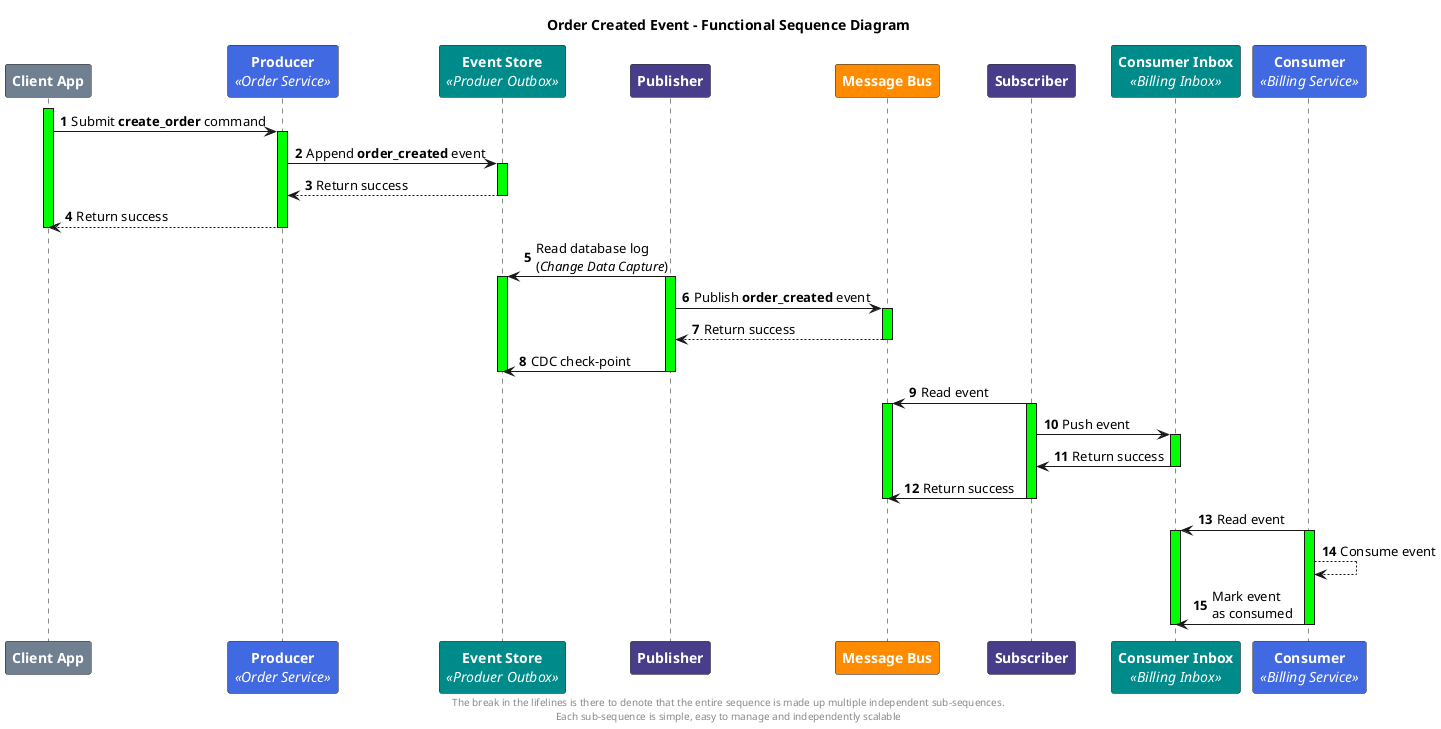 @startuml
skinparam ParticipantFontSize 14
skinparam ParticipantFontColor #White
title Order Created Event - Functional Sequence Diagram
participant ClientApp as "<b>Client App" #SlateGray
participant Producer as "<b>Producer\n<i><<Order Service>>" #RoyalBlue
participant EventStore as "<b>Event Store\n<i><<Produer Outbox>>" #DarkCyan
participant Publisher as "<b>Publisher" #DarkSlateBlue
participant MessageBus as "<b>Message Bus" #Darkorange
participant Subscriber as "<b>Subscriber" #DarkSlateBlue
participant BillingInbox as "<b>Consumer Inbox\n<i><<Billing Inbox>>" #DarkCyan
participant BillingService as "<b>Consumer\n<i><<Billing Service>>" #RoyalBlue

autonumber
activate ClientApp #Lime
ClientApp -> Producer : Submit <b>create_order</b> command

activate Producer #Lime
Producer -> EventStore : Append <b>order_created</b> event

activate EventStore #Lime
EventStore --> Producer : Return success

deactivate EventStore
Producer --> ClientApp : Return success

deactivate Producer
deactivate ClientApp

EventStore <- Publisher : Read database log\n(<i>Change Data Capture</i>)
activate EventStore #Lime

activate Publisher #Lime
Publisher -> MessageBus : Publish <b>order_created</b> event

activate MessageBus #Lime
MessageBus --> Publisher : Return success
deactivate MessageBus

Publisher -> EventStore : CDC check-point
deactivate Publisher
deactivate EventStore

MessageBus <- Subscriber : Read event
activate MessageBus #Lime
activate Subscriber #Lime
Subscriber -> BillingInbox : Push event
activate BillingInbox #Lime

BillingInbox -> Subscriber : Return success
deactivate BillingInbox
Subscriber -> MessageBus: Return success
deactivate Subscriber
deactivate MessageBus

BillingInbox <- BillingService : Read event
activate BillingInbox #Lime
activate BillingService #Lime
BillingService --> BillingService: Consume event
BillingService -> BillingInbox: Mark event\nas consumed
deactivate BillingService
deactivate BillingInbox
footer The break in the lifelines is there to denote that the entire sequence is made up multiple independent sub-sequences.\nEach sub-sequence is simple, easy to manage and independently scalable
@enduml